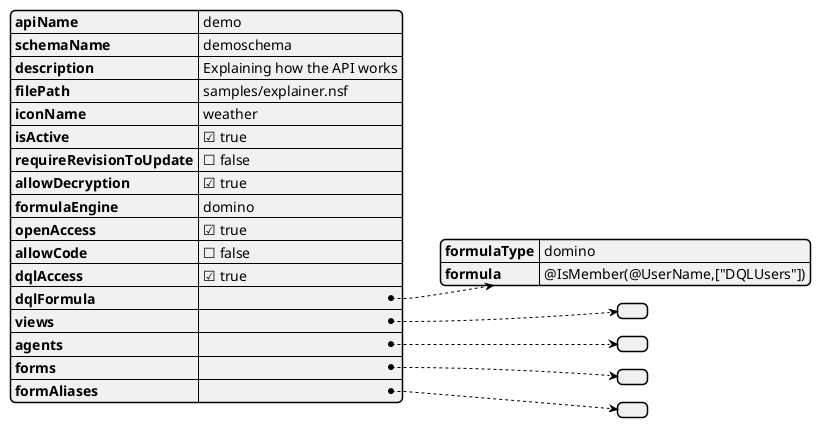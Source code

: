 @startjson SchemaTopLevel
{
	"apiName": "demo",
	"schemaName": "demoschema",
	"description": "Explaining how the API works",
	"filePath": "samples/explainer.nsf",
	"iconName": "weather",
	"isActive": true,
	"requireRevisionToUpdate": false,
    "allowDecryption": true,
    "formulaEngine": "domino",
	"openAccess": true,
	"allowCode": false,
	"dqlAccess": true,
        "dqlFormula" : {
        "formulaType" : "domino",
        "formula" : "@IsMember(@UserName,[\"DQLUsers\"])"
    },
	"views": [],
	"agents": [],
	"forms": [	],
	"formAliases": {}
}
@endjson